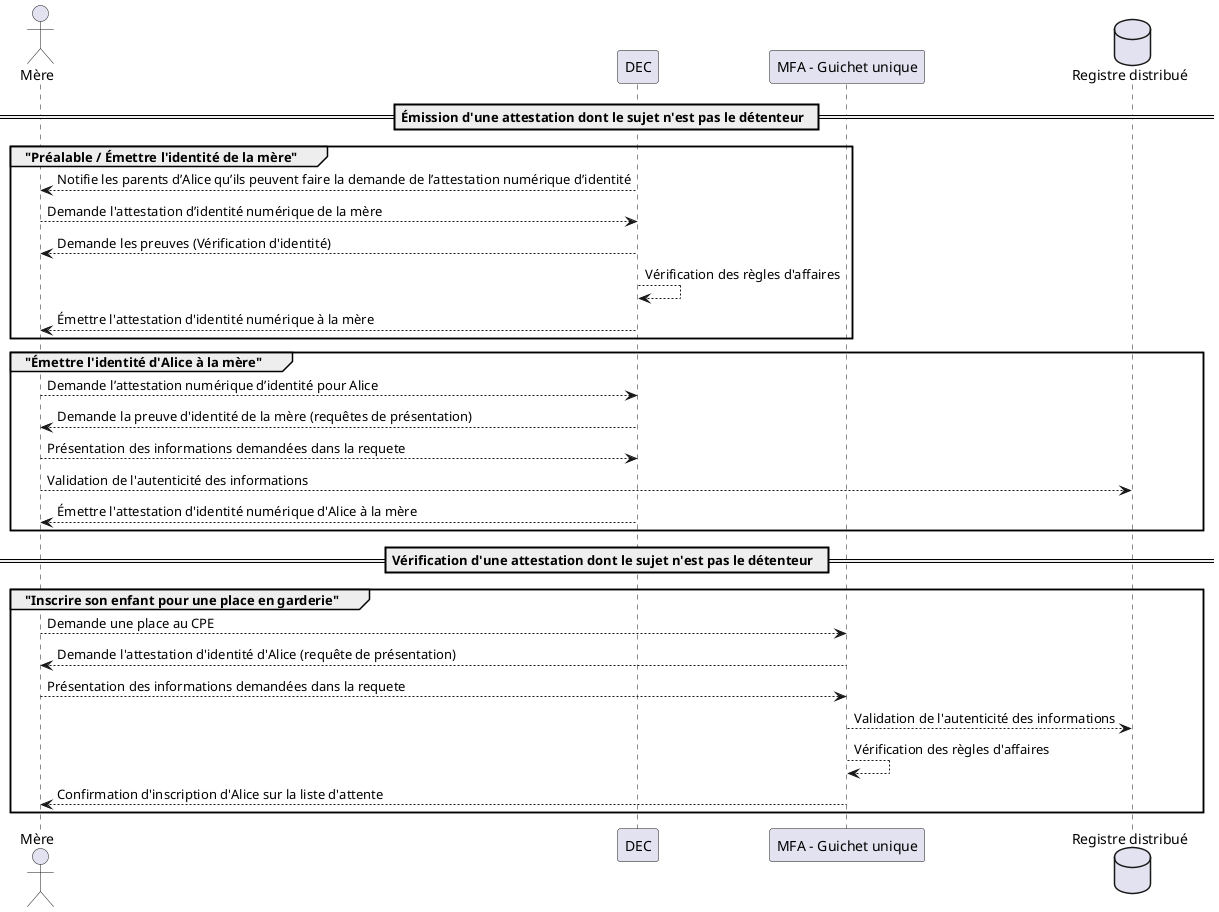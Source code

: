 @startuml Sequence

actor "Mère" as Demandeur  order 100
participant "DEC" as Emetteur  order 110
participant "MFA - Guichet unique" as Emetteur2  order 120
database "Registre distribué" as RegistreD  order 130

== Émission d'une attestation dont le sujet n'est pas le détenteur  ==

' Préalable
group "Préalable / Émettre l'identité de la mère"
    Emetteur   -->  Demandeur  :  Notifie les parents d’Alice qu’ils peuvent faire la demande de l’attestation numérique d’identité 
    Emetteur   <--  Demandeur  :  Demande l'attestation d’identité numérique de la mère
    Emetteur   -->  Demandeur  :  Demande les preuves (Vérification d'identité)
    Emetteur   -->  Emetteur   :  Vérification des règles d'affaires
    Emetteur   -->  Demandeur  :  Émettre l'attestation d'identité numérique à la mère 
end

' Émettre l'identité de l'enfant à la mère
group "Émettre l'identité d'Alice à la mère"
    Emetteur   <--  Demandeur  :  Demande l’attestation numérique d’identité pour Alice
    Emetteur   -->  Demandeur  :  Demande la preuve d'identité de la mère (requêtes de présentation)
    Emetteur   <--  Demandeur  :  Présentation des informations demandées dans la requete
    Demandeur  -->  RegistreD  :  Validation de l'autenticité des informations
    Emetteur   -->  Demandeur  :  Émettre l'attestation d'identité numérique d'Alice à la mère
end

== Vérification d'une attestation dont le sujet n'est pas le détenteur  ==
     
' Inscrire son enfant pour une place en garderie
group "Inscrire son enfant pour une place en garderie"
    Emetteur2   <--  Demandeur  :  Demande une place au CPE   
    Emetteur2   -->  Demandeur  :  Demande l'attestation d'identité d'Alice (requête de présentation)
    Emetteur2   <--  Demandeur  :  Présentation des informations demandées dans la requete
    Emetteur2   -->  RegistreD  :  Validation de l'autenticité des informations
    Emetteur2   -->  Emetteur2   :  Vérification des règles d'affaires
    Emetteur2   -->  Demandeur  :  Confirmation d'inscription d'Alice sur la liste d'attente 
end

@enduml
